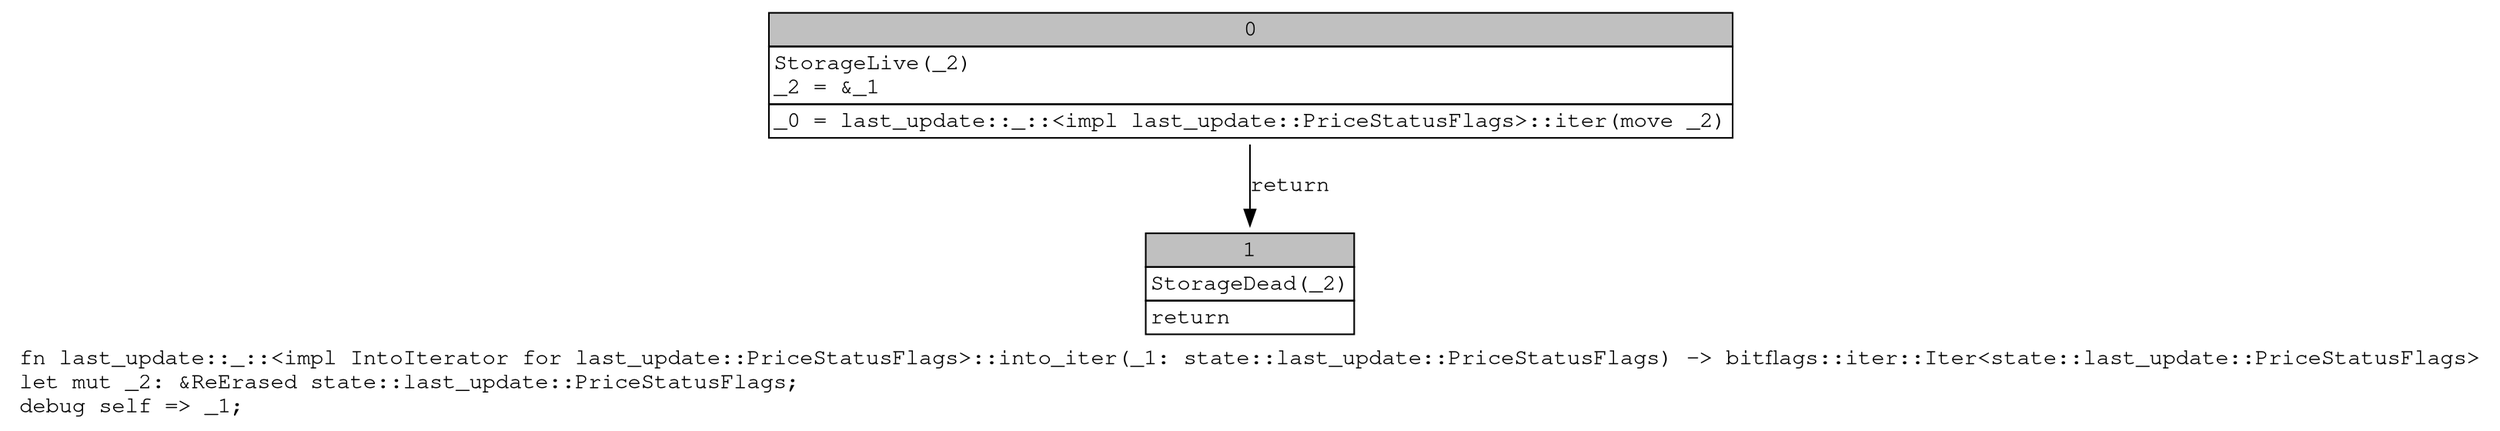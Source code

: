 digraph Mir_0_6734 {
    graph [fontname="Courier, monospace"];
    node [fontname="Courier, monospace"];
    edge [fontname="Courier, monospace"];
    label=<fn last_update::_::&lt;impl IntoIterator for last_update::PriceStatusFlags&gt;::into_iter(_1: state::last_update::PriceStatusFlags) -&gt; bitflags::iter::Iter&lt;state::last_update::PriceStatusFlags&gt;<br align="left"/>let mut _2: &amp;ReErased state::last_update::PriceStatusFlags;<br align="left"/>debug self =&gt; _1;<br align="left"/>>;
    bb0__0_6734 [shape="none", label=<<table border="0" cellborder="1" cellspacing="0"><tr><td bgcolor="gray" align="center" colspan="1">0</td></tr><tr><td align="left" balign="left">StorageLive(_2)<br/>_2 = &amp;_1<br/></td></tr><tr><td align="left">_0 = last_update::_::&lt;impl last_update::PriceStatusFlags&gt;::iter(move _2)</td></tr></table>>];
    bb1__0_6734 [shape="none", label=<<table border="0" cellborder="1" cellspacing="0"><tr><td bgcolor="gray" align="center" colspan="1">1</td></tr><tr><td align="left" balign="left">StorageDead(_2)<br/></td></tr><tr><td align="left">return</td></tr></table>>];
    bb0__0_6734 -> bb1__0_6734 [label="return"];
}
